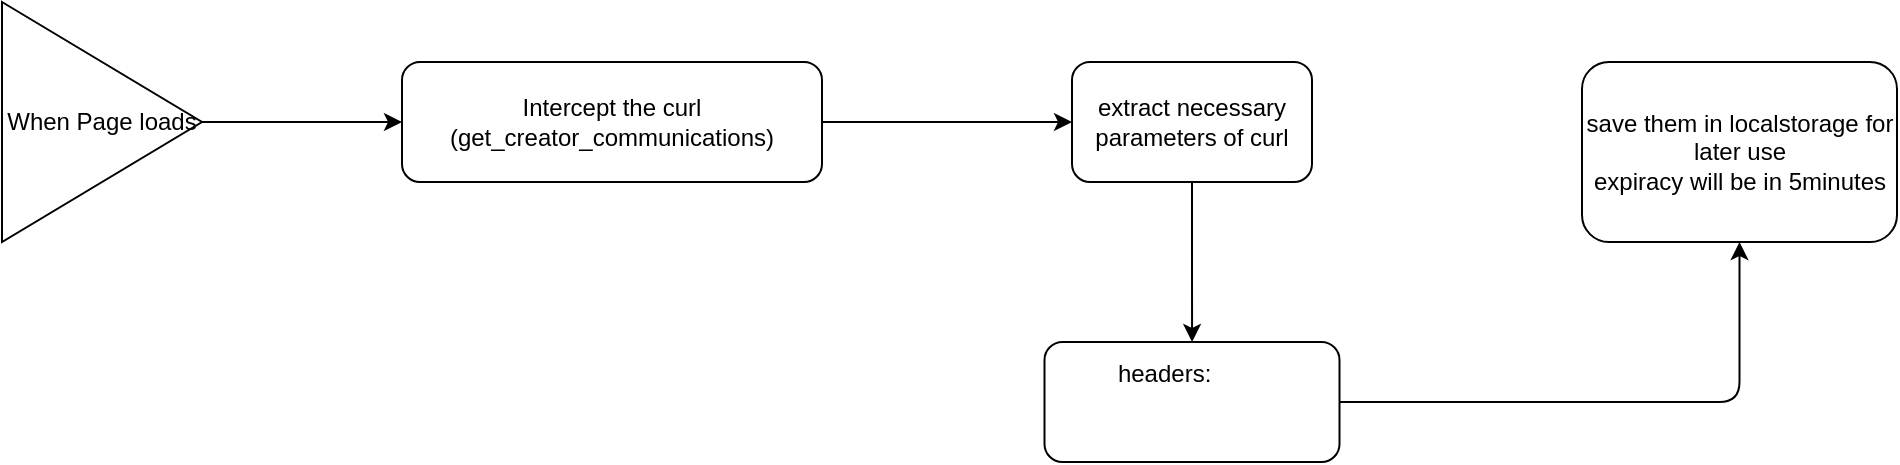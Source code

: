 <mxfile>
    <diagram id="iiwTPbks71ty6A04devS" name="Page-1">
        <mxGraphModel dx="1092" dy="581" grid="1" gridSize="10" guides="1" tooltips="1" connect="1" arrows="1" fold="1" page="1" pageScale="1" pageWidth="850" pageHeight="1100" math="0" shadow="0">
            <root>
                <mxCell id="0"/>
                <mxCell id="1" parent="0"/>
                <mxCell id="4" style="edgeStyle=orthogonalEdgeStyle;html=1;" edge="1" parent="1" source="2" target="3">
                    <mxGeometry relative="1" as="geometry"/>
                </mxCell>
                <mxCell id="2" value="When Page loads" style="triangle;whiteSpace=wrap;html=1;" vertex="1" parent="1">
                    <mxGeometry x="130" y="190" width="100" height="120" as="geometry"/>
                </mxCell>
                <mxCell id="6" value="" style="edgeStyle=orthogonalEdgeStyle;html=1;" edge="1" parent="1" source="3" target="5">
                    <mxGeometry relative="1" as="geometry"/>
                </mxCell>
                <mxCell id="3" value="Intercept the curl&lt;br&gt;(get_creator_communications)" style="rounded=1;whiteSpace=wrap;html=1;" vertex="1" parent="1">
                    <mxGeometry x="330" y="220" width="210" height="60" as="geometry"/>
                </mxCell>
                <mxCell id="8" value="" style="edgeStyle=orthogonalEdgeStyle;html=1;" edge="1" parent="1" source="5" target="7">
                    <mxGeometry relative="1" as="geometry"/>
                </mxCell>
                <mxCell id="5" value="extract necessary parameters of curl" style="whiteSpace=wrap;html=1;rounded=1;" vertex="1" parent="1">
                    <mxGeometry x="665" y="220" width="120" height="60" as="geometry"/>
                </mxCell>
                <mxCell id="11" value="" style="edgeStyle=orthogonalEdgeStyle;html=1;fontColor=#FFFFFF;" edge="1" parent="1" source="7" target="10">
                    <mxGeometry relative="1" as="geometry"/>
                </mxCell>
                <mxCell id="7" value="&lt;div style=&quot;text-align: left;&quot;&gt;&lt;span style=&quot;background-color: initial;&quot;&gt;headers:&amp;nbsp;&lt;/span&gt;&lt;/div&gt;&lt;font color=&quot;#ffffff&quot;&gt;&lt;span style=&quot;font-family: Inter, system-ui, -apple-system, BlinkMacSystemFont, &amp;quot;Segoe UI&amp;quot;, Roboto, Oxygen, Ubuntu, Cantarell, &amp;quot;Fira Sans&amp;quot;, &amp;quot;Droid Sans&amp;quot;, Helvetica, Arial, sans-serif; background-color: rgb(255, 255, 255);&quot;&gt;&lt;div style=&quot;text-align: left;&quot;&gt;authorization&lt;/div&gt;&lt;/span&gt;&lt;span style=&quot;font-family: Inter, system-ui, -apple-system, BlinkMacSystemFont, &amp;quot;Segoe UI&amp;quot;, Roboto, Oxygen, Ubuntu, Cantarell, &amp;quot;Fira Sans&amp;quot;, &amp;quot;Droid Sans&amp;quot;, Helvetica, Arial, sans-serif; background-color: rgb(255, 255, 255);&quot;&gt;&lt;div style=&quot;text-align: left;&quot;&gt;cookie&lt;/div&gt;&lt;/span&gt;&lt;/font&gt;" style="whiteSpace=wrap;html=1;rounded=1;" vertex="1" parent="1">
                    <mxGeometry x="651.25" y="360" width="147.5" height="60" as="geometry"/>
                </mxCell>
                <mxCell id="10" value="save them in localstorage for later use&lt;br&gt;expiracy will be in 5minutes" style="whiteSpace=wrap;html=1;rounded=1;" vertex="1" parent="1">
                    <mxGeometry x="920" y="220" width="157.5" height="90" as="geometry"/>
                </mxCell>
            </root>
        </mxGraphModel>
    </diagram>
</mxfile>